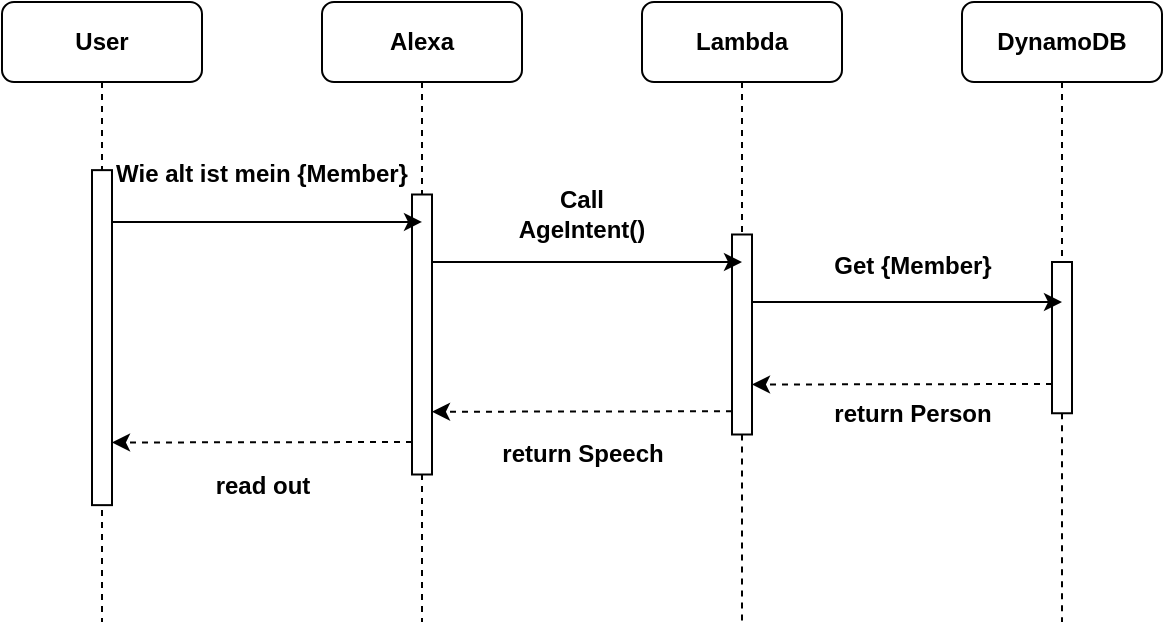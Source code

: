 <mxfile version="12.5.4" type="google"><diagram id="zYhjIpaQGQOWZVxRiKlL" name="Page-1"><mxGraphModel dx="868" dy="457" grid="0" gridSize="10" guides="1" tooltips="1" connect="1" arrows="1" fold="1" page="1" pageScale="1" pageWidth="827" pageHeight="1169" math="0" shadow="0"><root><mxCell id="0"/><mxCell id="1" parent="0"/><mxCell id="srZn_VNHs0gT8egDXRI1-11" style="edgeStyle=orthogonalEdgeStyle;rounded=0;orthogonalLoop=1;jettySize=auto;html=1;dashed=1;endArrow=none;endFill=0;" parent="1" edge="1"><mxGeometry relative="1" as="geometry"><mxPoint x="60" y="360" as="targetPoint"/><mxPoint x="60" y="250" as="sourcePoint"/></mxGeometry></mxCell><mxCell id="srZn_VNHs0gT8egDXRI1-1" value="User" style="rounded=1;whiteSpace=wrap;html=1;fontStyle=1" parent="1" vertex="1"><mxGeometry x="10" y="50" width="100" height="40" as="geometry"/></mxCell><mxCell id="srZn_VNHs0gT8egDXRI1-46" style="edgeStyle=orthogonalEdgeStyle;rounded=0;orthogonalLoop=1;jettySize=auto;html=1;exitX=0.5;exitY=1;exitDx=0;exitDy=0;endArrow=none;endFill=0;dashed=1;" parent="1" edge="1"><mxGeometry relative="1" as="geometry"><mxPoint x="220" y="360" as="targetPoint"/><mxPoint x="220" y="250" as="sourcePoint"/></mxGeometry></mxCell><mxCell id="srZn_VNHs0gT8egDXRI1-8" value="Alexa" style="rounded=1;whiteSpace=wrap;html=1;fontStyle=1" parent="1" vertex="1"><mxGeometry x="170" y="50" width="100" height="40" as="geometry"/></mxCell><mxCell id="srZn_VNHs0gT8egDXRI1-53" style="edgeStyle=orthogonalEdgeStyle;rounded=0;orthogonalLoop=1;jettySize=auto;html=1;dashed=1;endArrow=none;endFill=0;" parent="1" source="srZn_VNHs0gT8egDXRI1-51" edge="1"><mxGeometry relative="1" as="geometry"><mxPoint x="380" y="360" as="targetPoint"/></mxGeometry></mxCell><mxCell id="srZn_VNHs0gT8egDXRI1-9" value="Lambda" style="rounded=1;whiteSpace=wrap;html=1;fontStyle=1" parent="1" vertex="1"><mxGeometry x="330" y="50" width="100" height="40" as="geometry"/></mxCell><mxCell id="srZn_VNHs0gT8egDXRI1-56" style="edgeStyle=orthogonalEdgeStyle;rounded=0;orthogonalLoop=1;jettySize=auto;html=1;dashed=1;endArrow=none;endFill=0;" parent="1" source="srZn_VNHs0gT8egDXRI1-55" edge="1"><mxGeometry relative="1" as="geometry"><mxPoint x="540" y="360" as="targetPoint"/></mxGeometry></mxCell><mxCell id="srZn_VNHs0gT8egDXRI1-10" value="DynamoDB" style="rounded=1;whiteSpace=wrap;html=1;fontStyle=1" parent="1" vertex="1"><mxGeometry x="490" y="50" width="100" height="40" as="geometry"/></mxCell><mxCell id="srZn_VNHs0gT8egDXRI1-17" style="edgeStyle=orthogonalEdgeStyle;rounded=0;orthogonalLoop=1;jettySize=auto;html=1;dashed=1;endArrow=none;endFill=0;" parent="1" source="srZn_VNHs0gT8egDXRI1-1" edge="1"><mxGeometry relative="1" as="geometry"><mxPoint x="60" y="140" as="targetPoint"/><mxPoint x="60" y="90" as="sourcePoint"/></mxGeometry></mxCell><mxCell id="srZn_VNHs0gT8egDXRI1-20" value="Wie alt ist mein {Member}" style="text;html=1;strokeColor=none;fillColor=none;align=center;verticalAlign=middle;whiteSpace=wrap;rounded=0;fontStyle=1" parent="1" vertex="1"><mxGeometry x="65" y="126.25" width="150" height="20" as="geometry"/></mxCell><mxCell id="srZn_VNHs0gT8egDXRI1-25" value="Call AgeIntent()" style="text;html=1;strokeColor=none;fillColor=none;align=center;verticalAlign=middle;whiteSpace=wrap;rounded=0;fontStyle=1" parent="1" vertex="1"><mxGeometry x="280" y="146.25" width="40" height="20" as="geometry"/></mxCell><mxCell id="srZn_VNHs0gT8egDXRI1-47" style="edgeStyle=orthogonalEdgeStyle;rounded=0;orthogonalLoop=1;jettySize=auto;html=1;exitX=0.5;exitY=1;exitDx=0;exitDy=0;endArrow=none;endFill=0;dashed=1;" parent="1" source="srZn_VNHs0gT8egDXRI1-8" edge="1"><mxGeometry relative="1" as="geometry"><mxPoint x="220" y="150" as="targetPoint"/><mxPoint x="220" y="90" as="sourcePoint"/></mxGeometry></mxCell><mxCell id="srZn_VNHs0gT8egDXRI1-49" value="" style="rounded=0;whiteSpace=wrap;html=1;" parent="1" vertex="1"><mxGeometry x="55" y="134.07" width="10" height="167.5" as="geometry"/></mxCell><mxCell id="srZn_VNHs0gT8egDXRI1-50" value="" style="rounded=0;whiteSpace=wrap;html=1;" parent="1" vertex="1"><mxGeometry x="215" y="146.25" width="10" height="140" as="geometry"/></mxCell><mxCell id="srZn_VNHs0gT8egDXRI1-51" value="" style="rounded=0;whiteSpace=wrap;html=1;" parent="1" vertex="1"><mxGeometry x="375" y="166.25" width="10" height="100" as="geometry"/></mxCell><mxCell id="srZn_VNHs0gT8egDXRI1-54" style="edgeStyle=orthogonalEdgeStyle;rounded=0;orthogonalLoop=1;jettySize=auto;html=1;dashed=1;endArrow=none;endFill=0;" parent="1" source="srZn_VNHs0gT8egDXRI1-9" target="srZn_VNHs0gT8egDXRI1-51" edge="1"><mxGeometry relative="1" as="geometry"><mxPoint x="380" y="360" as="targetPoint"/><mxPoint x="380" y="90" as="sourcePoint"/></mxGeometry></mxCell><mxCell id="srZn_VNHs0gT8egDXRI1-55" value="" style="rounded=0;whiteSpace=wrap;html=1;" parent="1" vertex="1"><mxGeometry x="535" y="180" width="10" height="75.63" as="geometry"/></mxCell><mxCell id="srZn_VNHs0gT8egDXRI1-62" style="edgeStyle=orthogonalEdgeStyle;rounded=0;orthogonalLoop=1;jettySize=auto;html=1;dashed=1;endArrow=none;endFill=0;" parent="1" source="srZn_VNHs0gT8egDXRI1-10" target="srZn_VNHs0gT8egDXRI1-55" edge="1"><mxGeometry relative="1" as="geometry"><mxPoint x="540" y="360" as="targetPoint"/><mxPoint x="540" y="90" as="sourcePoint"/></mxGeometry></mxCell><mxCell id="srZn_VNHs0gT8egDXRI1-67" value="" style="endArrow=classic;html=1;entryX=0.5;entryY=0.098;entryDx=0;entryDy=0;entryPerimeter=0;" parent="1" target="srZn_VNHs0gT8egDXRI1-50" edge="1"><mxGeometry width="50" height="50" relative="1" as="geometry"><mxPoint x="65" y="160" as="sourcePoint"/><mxPoint x="210" y="160" as="targetPoint"/></mxGeometry></mxCell><mxCell id="srZn_VNHs0gT8egDXRI1-68" value="" style="endArrow=classic;html=1;entryX=0.5;entryY=0.098;entryDx=0;entryDy=0;entryPerimeter=0;" parent="1" edge="1"><mxGeometry width="50" height="50" relative="1" as="geometry"><mxPoint x="225" y="180.03" as="sourcePoint"/><mxPoint x="380" y="180.0" as="targetPoint"/></mxGeometry></mxCell><mxCell id="srZn_VNHs0gT8egDXRI1-69" value="" style="endArrow=classic;html=1;entryX=0.5;entryY=0.098;entryDx=0;entryDy=0;entryPerimeter=0;" parent="1" edge="1"><mxGeometry width="50" height="50" relative="1" as="geometry"><mxPoint x="385" y="200.03" as="sourcePoint"/><mxPoint x="540" y="200.0" as="targetPoint"/></mxGeometry></mxCell><mxCell id="srZn_VNHs0gT8egDXRI1-70" value="" style="endArrow=classic;html=1;entryX=1;entryY=0.75;entryDx=0;entryDy=0;dashed=1;" parent="1" target="srZn_VNHs0gT8egDXRI1-51" edge="1"><mxGeometry width="50" height="50" relative="1" as="geometry"><mxPoint x="535" y="241" as="sourcePoint"/><mxPoint x="400" y="240" as="targetPoint"/></mxGeometry></mxCell><mxCell id="srZn_VNHs0gT8egDXRI1-71" value="" style="endArrow=classic;html=1;entryX=1;entryY=0.75;entryDx=0;entryDy=0;dashed=1;" parent="1" edge="1"><mxGeometry width="50" height="50" relative="1" as="geometry"><mxPoint x="375" y="254.63" as="sourcePoint"/><mxPoint x="225" y="254.88" as="targetPoint"/></mxGeometry></mxCell><mxCell id="srZn_VNHs0gT8egDXRI1-72" value="" style="endArrow=classic;html=1;entryX=1;entryY=0.75;entryDx=0;entryDy=0;dashed=1;" parent="1" edge="1"><mxGeometry width="50" height="50" relative="1" as="geometry"><mxPoint x="215" y="270" as="sourcePoint"/><mxPoint x="65" y="270.25" as="targetPoint"/></mxGeometry></mxCell><mxCell id="srZn_VNHs0gT8egDXRI1-73" value="Get {Member}" style="text;html=1;align=center;verticalAlign=middle;resizable=0;points=[];autosize=1;fontStyle=1" parent="1" vertex="1"><mxGeometry x="420" y="172" width="90" height="20" as="geometry"/></mxCell><mxCell id="srZn_VNHs0gT8egDXRI1-74" value="return Person" style="text;html=1;align=center;verticalAlign=middle;resizable=0;points=[];autosize=1;fontStyle=1" parent="1" vertex="1"><mxGeometry x="420" y="246.25" width="90" height="20" as="geometry"/></mxCell><mxCell id="srZn_VNHs0gT8egDXRI1-76" value="return Speech" style="text;html=1;align=center;verticalAlign=middle;resizable=0;points=[];autosize=1;fontStyle=1" parent="1" vertex="1"><mxGeometry x="250" y="266.25" width="100" height="20" as="geometry"/></mxCell><mxCell id="srZn_VNHs0gT8egDXRI1-77" value="read out" style="text;html=1;align=center;verticalAlign=middle;resizable=0;points=[];autosize=1;fontStyle=1" parent="1" vertex="1"><mxGeometry x="110" y="281.57" width="60" height="20" as="geometry"/></mxCell></root></mxGraphModel></diagram></mxfile>